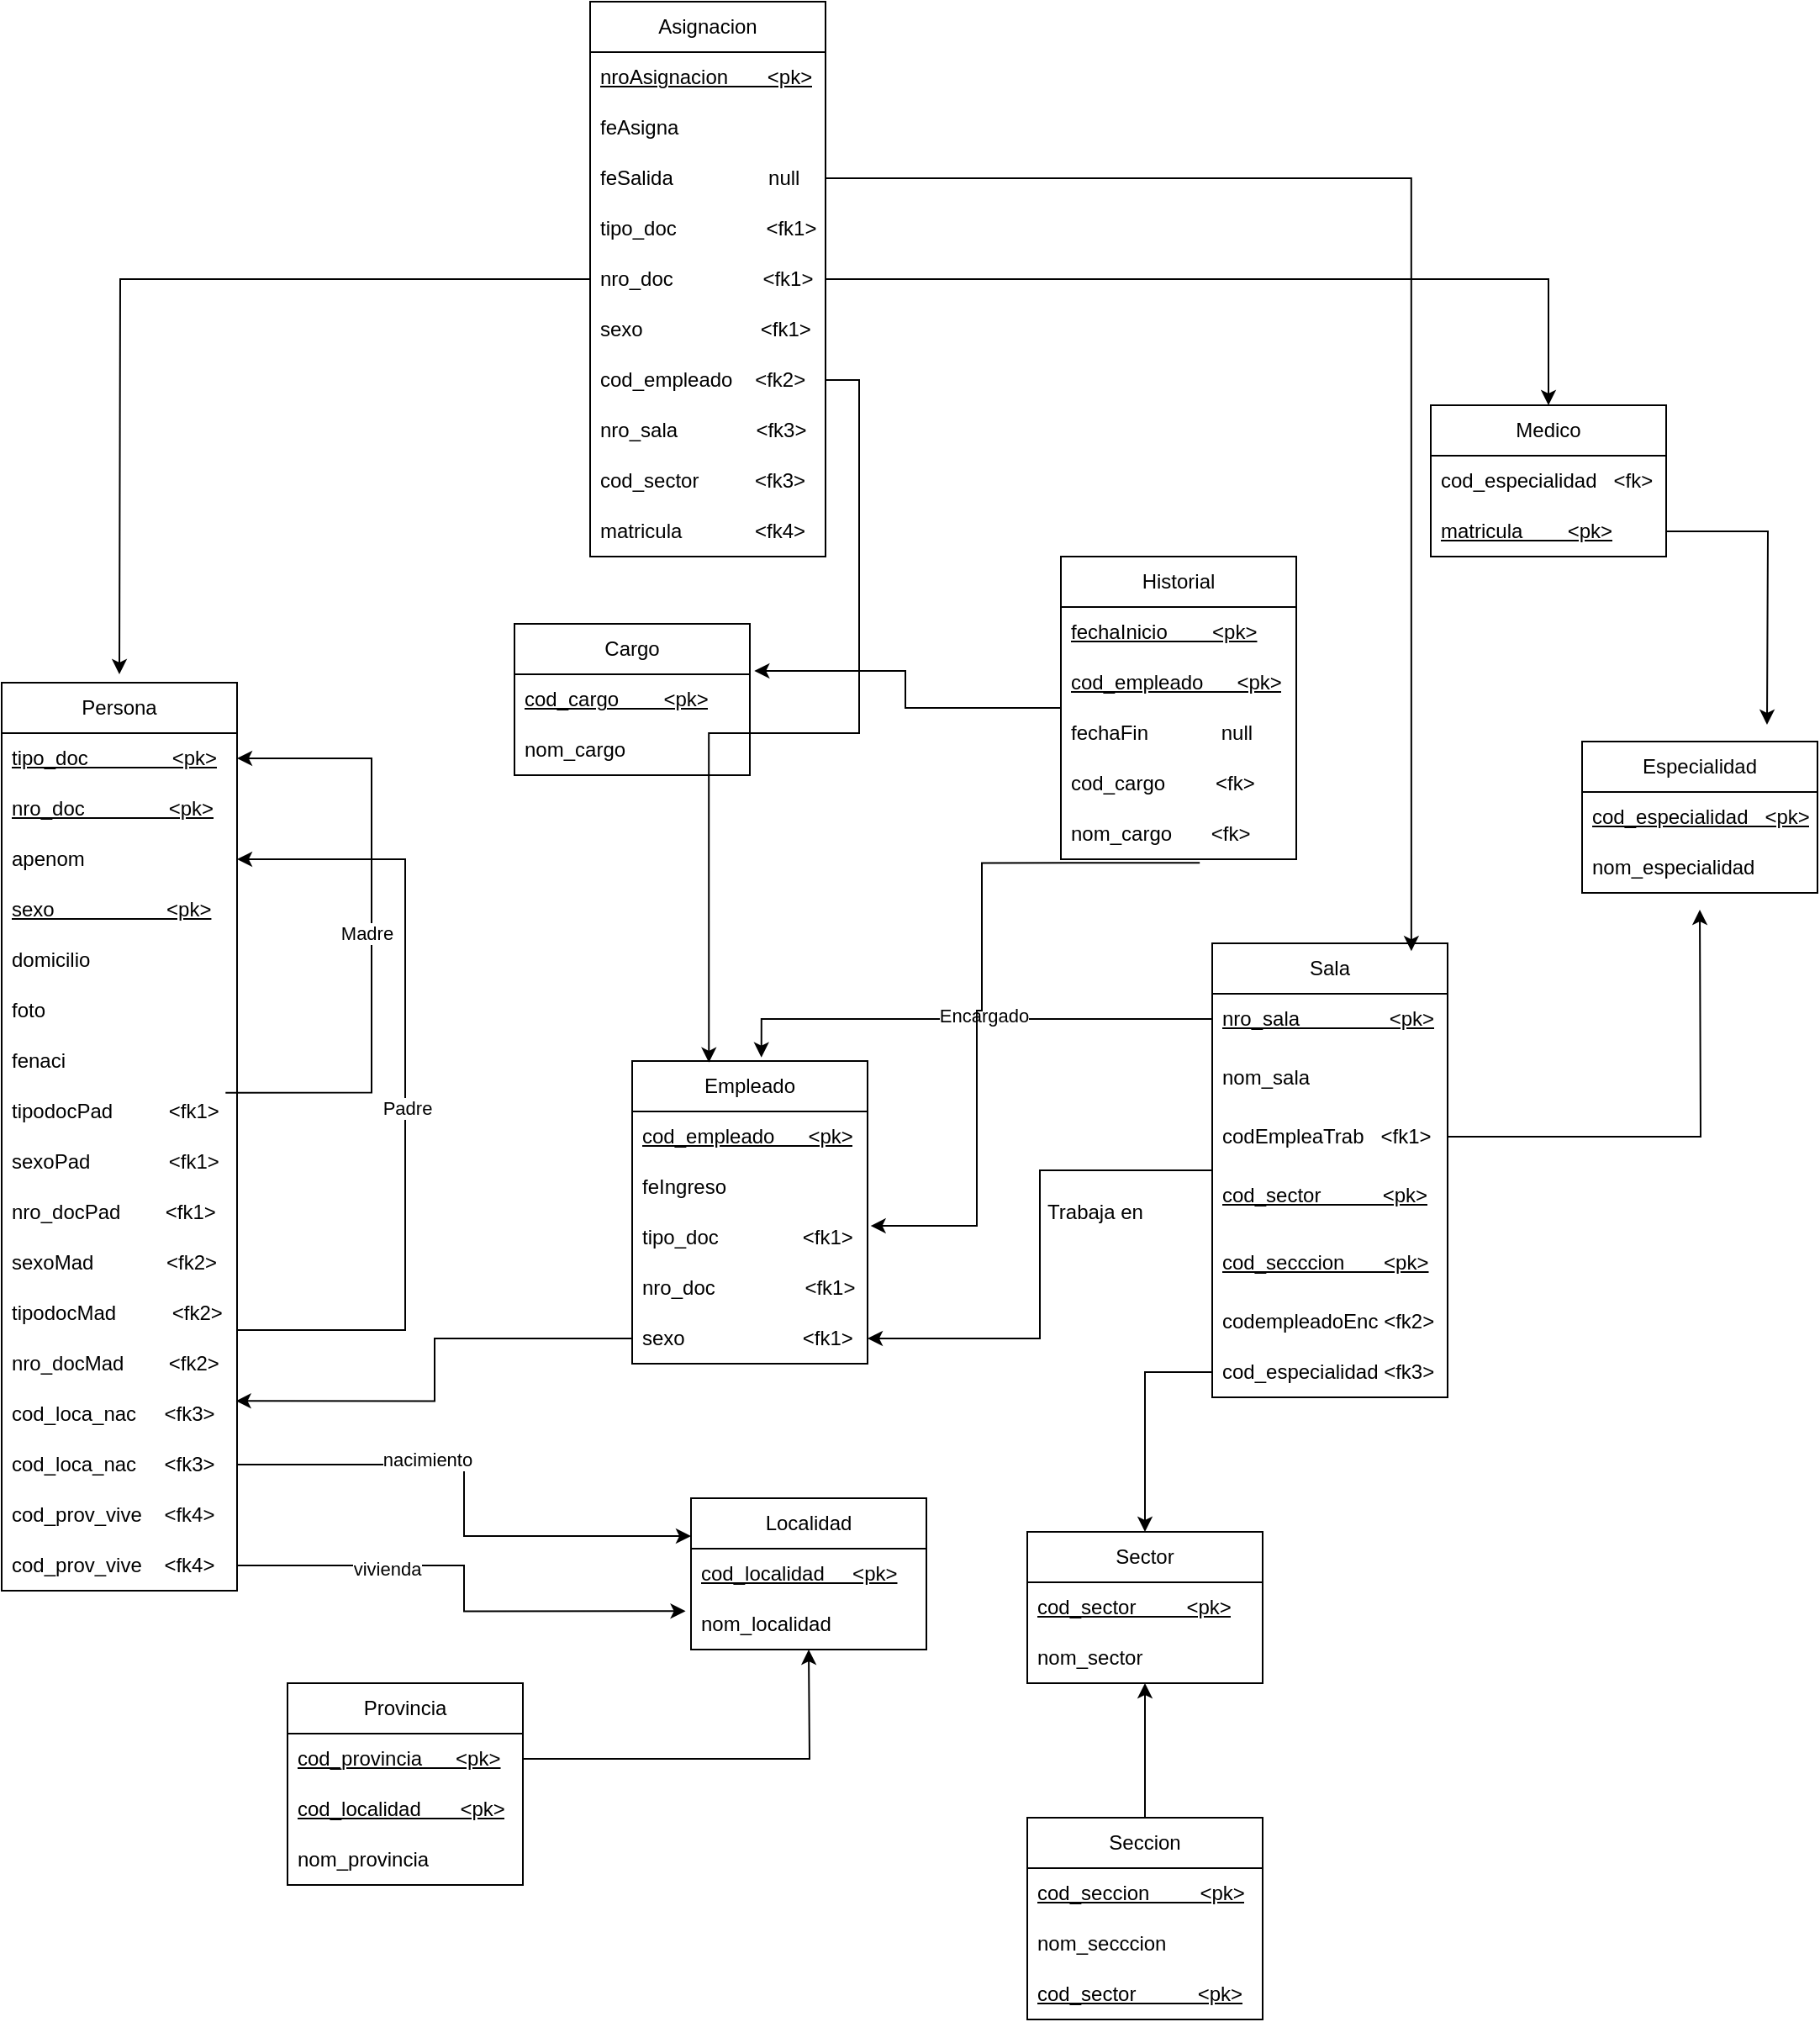 <mxfile version="24.7.10">
  <diagram name="Page-1" id="NeXzABgdzLWMcUxf6TJ4">
    <mxGraphModel dx="3715" dy="5220" grid="1" gridSize="10" guides="1" tooltips="1" connect="1" arrows="1" fold="1" page="1" pageScale="1" pageWidth="850" pageHeight="1100" math="0" shadow="0">
      <root>
        <mxCell id="0" />
        <mxCell id="1" parent="0" />
        <mxCell id="iPiUJ7y-ZK_TmdtgWhww-2" value="Persona" style="swimlane;fontStyle=0;childLayout=stackLayout;horizontal=1;startSize=30;horizontalStack=0;resizeParent=1;resizeParentMax=0;resizeLast=0;collapsible=1;marginBottom=0;whiteSpace=wrap;html=1;" vertex="1" parent="1">
          <mxGeometry x="50" y="85" width="140" height="540" as="geometry" />
        </mxCell>
        <mxCell id="iPiUJ7y-ZK_TmdtgWhww-3" value="&lt;u&gt;tipo_doc&amp;nbsp;&amp;nbsp;&amp;nbsp;&amp;nbsp;&amp;nbsp;&amp;nbsp; &amp;nbsp; &amp;nbsp; &amp;nbsp; &amp;nbsp; &amp;lt;pk&amp;gt;&lt;/u&gt;" style="text;strokeColor=none;fillColor=none;align=left;verticalAlign=middle;spacingLeft=4;spacingRight=4;overflow=hidden;points=[[0,0.5],[1,0.5]];portConstraint=eastwest;rotatable=0;whiteSpace=wrap;html=1;" vertex="1" parent="iPiUJ7y-ZK_TmdtgWhww-2">
          <mxGeometry y="30" width="140" height="30" as="geometry" />
        </mxCell>
        <mxCell id="iPiUJ7y-ZK_TmdtgWhww-4" value="&lt;u&gt;nro_doc&amp;nbsp;&amp;nbsp;&amp;nbsp;&amp;nbsp;&amp;nbsp;&amp;nbsp; &amp;nbsp; &amp;nbsp;&amp;nbsp; &amp;nbsp;&amp;nbsp; &amp;lt;pk&amp;gt;&lt;/u&gt;" style="text;strokeColor=none;fillColor=none;align=left;verticalAlign=middle;spacingLeft=4;spacingRight=4;overflow=hidden;points=[[0,0.5],[1,0.5]];portConstraint=eastwest;rotatable=0;whiteSpace=wrap;html=1;" vertex="1" parent="iPiUJ7y-ZK_TmdtgWhww-2">
          <mxGeometry y="60" width="140" height="30" as="geometry" />
        </mxCell>
        <mxCell id="iPiUJ7y-ZK_TmdtgWhww-11" value="apenom" style="text;strokeColor=none;fillColor=none;align=left;verticalAlign=middle;spacingLeft=4;spacingRight=4;overflow=hidden;points=[[0,0.5],[1,0.5]];portConstraint=eastwest;rotatable=0;whiteSpace=wrap;html=1;" vertex="1" parent="iPiUJ7y-ZK_TmdtgWhww-2">
          <mxGeometry y="90" width="140" height="30" as="geometry" />
        </mxCell>
        <mxCell id="iPiUJ7y-ZK_TmdtgWhww-5" value="&lt;u&gt;sexo&amp;nbsp;&amp;nbsp;&amp;nbsp;&amp;nbsp;&amp;nbsp;&amp;nbsp;&amp;nbsp;&amp;nbsp;&amp;nbsp;&amp;nbsp;&amp;nbsp;&amp;nbsp;&amp;nbsp; &amp;nbsp; &amp;nbsp; &amp;nbsp; &amp;lt;pk&amp;gt;&lt;/u&gt;" style="text;strokeColor=none;fillColor=none;align=left;verticalAlign=middle;spacingLeft=4;spacingRight=4;overflow=hidden;points=[[0,0.5],[1,0.5]];portConstraint=eastwest;rotatable=0;whiteSpace=wrap;html=1;" vertex="1" parent="iPiUJ7y-ZK_TmdtgWhww-2">
          <mxGeometry y="120" width="140" height="30" as="geometry" />
        </mxCell>
        <mxCell id="iPiUJ7y-ZK_TmdtgWhww-23" value="domicilio" style="text;strokeColor=none;fillColor=none;align=left;verticalAlign=middle;spacingLeft=4;spacingRight=4;overflow=hidden;points=[[0,0.5],[1,0.5]];portConstraint=eastwest;rotatable=0;whiteSpace=wrap;html=1;" vertex="1" parent="iPiUJ7y-ZK_TmdtgWhww-2">
          <mxGeometry y="150" width="140" height="30" as="geometry" />
        </mxCell>
        <mxCell id="iPiUJ7y-ZK_TmdtgWhww-25" value="foto" style="text;strokeColor=none;fillColor=none;align=left;verticalAlign=middle;spacingLeft=4;spacingRight=4;overflow=hidden;points=[[0,0.5],[1,0.5]];portConstraint=eastwest;rotatable=0;whiteSpace=wrap;html=1;" vertex="1" parent="iPiUJ7y-ZK_TmdtgWhww-2">
          <mxGeometry y="180" width="140" height="30" as="geometry" />
        </mxCell>
        <mxCell id="iPiUJ7y-ZK_TmdtgWhww-24" value="fenaci" style="text;strokeColor=none;fillColor=none;align=left;verticalAlign=middle;spacingLeft=4;spacingRight=4;overflow=hidden;points=[[0,0.5],[1,0.5]];portConstraint=eastwest;rotatable=0;whiteSpace=wrap;html=1;" vertex="1" parent="iPiUJ7y-ZK_TmdtgWhww-2">
          <mxGeometry y="210" width="140" height="30" as="geometry" />
        </mxCell>
        <mxCell id="iPiUJ7y-ZK_TmdtgWhww-26" value="tipodocPad &amp;nbsp;&amp;nbsp;&amp;nbsp;&amp;nbsp;&amp;nbsp;&amp;nbsp;&amp;nbsp;&amp;nbsp; &amp;lt;fk1&amp;gt;" style="text;strokeColor=none;fillColor=none;align=left;verticalAlign=middle;spacingLeft=4;spacingRight=4;overflow=hidden;points=[[0,0.5],[1,0.5]];portConstraint=eastwest;rotatable=0;whiteSpace=wrap;html=1;" vertex="1" parent="iPiUJ7y-ZK_TmdtgWhww-2">
          <mxGeometry y="240" width="140" height="30" as="geometry" />
        </mxCell>
        <mxCell id="iPiUJ7y-ZK_TmdtgWhww-28" value="sexoPad &amp;nbsp; &amp;nbsp; &amp;nbsp; &amp;nbsp; &amp;nbsp;&amp;nbsp;&amp;nbsp;&amp;nbsp; &amp;lt;fk1&amp;gt;" style="text;strokeColor=none;fillColor=none;align=left;verticalAlign=middle;spacingLeft=4;spacingRight=4;overflow=hidden;points=[[0,0.5],[1,0.5]];portConstraint=eastwest;rotatable=0;whiteSpace=wrap;html=1;" vertex="1" parent="iPiUJ7y-ZK_TmdtgWhww-2">
          <mxGeometry y="270" width="140" height="30" as="geometry" />
        </mxCell>
        <mxCell id="iPiUJ7y-ZK_TmdtgWhww-33" value="nro_docPad&amp;nbsp;&amp;nbsp;&amp;nbsp;&amp;nbsp;&amp;nbsp;&amp;nbsp;&amp;nbsp; &amp;lt;fk1&amp;gt;" style="text;strokeColor=none;fillColor=none;align=left;verticalAlign=middle;spacingLeft=4;spacingRight=4;overflow=hidden;points=[[0,0.5],[1,0.5]];portConstraint=eastwest;rotatable=0;whiteSpace=wrap;html=1;" vertex="1" parent="iPiUJ7y-ZK_TmdtgWhww-2">
          <mxGeometry y="300" width="140" height="30" as="geometry" />
        </mxCell>
        <mxCell id="iPiUJ7y-ZK_TmdtgWhww-32" value="sexoMad&amp;nbsp; &amp;nbsp; &amp;nbsp; &amp;nbsp; &amp;nbsp;&amp;nbsp;&amp;nbsp;&amp;nbsp; &amp;lt;fk2&amp;gt;" style="text;strokeColor=none;fillColor=none;align=left;verticalAlign=middle;spacingLeft=4;spacingRight=4;overflow=hidden;points=[[0,0.5],[1,0.5]];portConstraint=eastwest;rotatable=0;whiteSpace=wrap;html=1;" vertex="1" parent="iPiUJ7y-ZK_TmdtgWhww-2">
          <mxGeometry y="330" width="140" height="30" as="geometry" />
        </mxCell>
        <mxCell id="iPiUJ7y-ZK_TmdtgWhww-38" style="edgeStyle=orthogonalEdgeStyle;rounded=0;orthogonalLoop=1;jettySize=auto;html=1;entryX=1;entryY=0.5;entryDx=0;entryDy=0;exitX=1;exitY=0.5;exitDx=0;exitDy=0;" edge="1" parent="iPiUJ7y-ZK_TmdtgWhww-2" source="iPiUJ7y-ZK_TmdtgWhww-31" target="iPiUJ7y-ZK_TmdtgWhww-11">
          <mxGeometry relative="1" as="geometry">
            <Array as="points">
              <mxPoint x="140" y="385" />
              <mxPoint x="240" y="385" />
              <mxPoint x="240" y="105" />
            </Array>
          </mxGeometry>
        </mxCell>
        <mxCell id="iPiUJ7y-ZK_TmdtgWhww-40" value="Padre" style="edgeLabel;html=1;align=center;verticalAlign=middle;resizable=0;points=[];" vertex="1" connectable="0" parent="iPiUJ7y-ZK_TmdtgWhww-38">
          <mxGeometry x="-0.012" y="-1" relative="1" as="geometry">
            <mxPoint as="offset" />
          </mxGeometry>
        </mxCell>
        <mxCell id="iPiUJ7y-ZK_TmdtgWhww-31" value="tipodocMad &amp;nbsp;&amp;nbsp;&amp;nbsp;&amp;nbsp;&amp;nbsp;&amp;nbsp;&amp;nbsp;&amp;nbsp; &amp;lt;fk2&amp;gt;" style="text;strokeColor=none;fillColor=none;align=left;verticalAlign=middle;spacingLeft=4;spacingRight=4;overflow=hidden;points=[[0,0.5],[1,0.5]];portConstraint=eastwest;rotatable=0;whiteSpace=wrap;html=1;" vertex="1" parent="iPiUJ7y-ZK_TmdtgWhww-2">
          <mxGeometry y="360" width="140" height="30" as="geometry" />
        </mxCell>
        <mxCell id="iPiUJ7y-ZK_TmdtgWhww-27" value="nro_docMad &amp;nbsp;&amp;nbsp;&amp;nbsp;&amp;nbsp;&amp;nbsp;&amp;nbsp; &amp;lt;fk2&amp;gt;" style="text;strokeColor=none;fillColor=none;align=left;verticalAlign=middle;spacingLeft=4;spacingRight=4;overflow=hidden;points=[[0,0.5],[1,0.5]];portConstraint=eastwest;rotatable=0;whiteSpace=wrap;html=1;" vertex="1" parent="iPiUJ7y-ZK_TmdtgWhww-2">
          <mxGeometry y="390" width="140" height="30" as="geometry" />
        </mxCell>
        <mxCell id="iPiUJ7y-ZK_TmdtgWhww-39" style="edgeStyle=orthogonalEdgeStyle;rounded=0;orthogonalLoop=1;jettySize=auto;html=1;entryX=1;entryY=0.5;entryDx=0;entryDy=0;exitX=0.951;exitY=1.128;exitDx=0;exitDy=0;exitPerimeter=0;" edge="1" parent="iPiUJ7y-ZK_TmdtgWhww-2" source="iPiUJ7y-ZK_TmdtgWhww-24" target="iPiUJ7y-ZK_TmdtgWhww-3">
          <mxGeometry relative="1" as="geometry">
            <mxPoint x="150" y="385" as="sourcePoint" />
            <mxPoint x="150" y="115" as="targetPoint" />
            <Array as="points">
              <mxPoint x="220" y="244" />
              <mxPoint x="220" y="45" />
            </Array>
          </mxGeometry>
        </mxCell>
        <mxCell id="iPiUJ7y-ZK_TmdtgWhww-41" value="Madre" style="edgeLabel;html=1;align=center;verticalAlign=middle;resizable=0;points=[];" vertex="1" connectable="0" parent="iPiUJ7y-ZK_TmdtgWhww-39">
          <mxGeometry x="-0.005" y="3" relative="1" as="geometry">
            <mxPoint as="offset" />
          </mxGeometry>
        </mxCell>
        <mxCell id="iPiUJ7y-ZK_TmdtgWhww-48" value="cod_loca_nac&amp;nbsp;&amp;nbsp;&amp;nbsp;&amp;nbsp; &amp;lt;fk3&amp;gt;" style="text;strokeColor=none;fillColor=none;align=left;verticalAlign=middle;spacingLeft=4;spacingRight=4;overflow=hidden;points=[[0,0.5],[1,0.5]];portConstraint=eastwest;rotatable=0;whiteSpace=wrap;html=1;" vertex="1" parent="iPiUJ7y-ZK_TmdtgWhww-2">
          <mxGeometry y="420" width="140" height="30" as="geometry" />
        </mxCell>
        <mxCell id="iPiUJ7y-ZK_TmdtgWhww-49" value="cod_loca_nac&amp;nbsp;&amp;nbsp;&amp;nbsp;&amp;nbsp; &amp;lt;fk3&amp;gt;" style="text;strokeColor=none;fillColor=none;align=left;verticalAlign=middle;spacingLeft=4;spacingRight=4;overflow=hidden;points=[[0,0.5],[1,0.5]];portConstraint=eastwest;rotatable=0;whiteSpace=wrap;html=1;" vertex="1" parent="iPiUJ7y-ZK_TmdtgWhww-2">
          <mxGeometry y="450" width="140" height="30" as="geometry" />
        </mxCell>
        <mxCell id="iPiUJ7y-ZK_TmdtgWhww-50" value="cod_prov_vive &amp;nbsp;&amp;nbsp; &amp;lt;fk4&amp;gt;" style="text;strokeColor=none;fillColor=none;align=left;verticalAlign=middle;spacingLeft=4;spacingRight=4;overflow=hidden;points=[[0,0.5],[1,0.5]];portConstraint=eastwest;rotatable=0;whiteSpace=wrap;html=1;" vertex="1" parent="iPiUJ7y-ZK_TmdtgWhww-2">
          <mxGeometry y="480" width="140" height="30" as="geometry" />
        </mxCell>
        <mxCell id="iPiUJ7y-ZK_TmdtgWhww-45" value="cod_prov_vive &amp;nbsp;&amp;nbsp; &amp;lt;fk4&amp;gt;" style="text;strokeColor=none;fillColor=none;align=left;verticalAlign=middle;spacingLeft=4;spacingRight=4;overflow=hidden;points=[[0,0.5],[1,0.5]];portConstraint=eastwest;rotatable=0;whiteSpace=wrap;html=1;" vertex="1" parent="iPiUJ7y-ZK_TmdtgWhww-2">
          <mxGeometry y="510" width="140" height="30" as="geometry" />
        </mxCell>
        <mxCell id="iPiUJ7y-ZK_TmdtgWhww-6" value="&lt;div&gt;Cargo&lt;/div&gt;" style="swimlane;fontStyle=0;childLayout=stackLayout;horizontal=1;startSize=30;horizontalStack=0;resizeParent=1;resizeParentMax=0;resizeLast=0;collapsible=1;marginBottom=0;whiteSpace=wrap;html=1;" vertex="1" parent="1">
          <mxGeometry x="355" y="50" width="140" height="90" as="geometry" />
        </mxCell>
        <mxCell id="iPiUJ7y-ZK_TmdtgWhww-7" value="&lt;u&gt;cod_cargo&amp;nbsp;&amp;nbsp;&amp;nbsp;&amp;nbsp;&amp;nbsp;&amp;nbsp;&amp;nbsp; &amp;lt;pk&amp;gt;&lt;/u&gt;" style="text;strokeColor=none;fillColor=none;align=left;verticalAlign=middle;spacingLeft=4;spacingRight=4;overflow=hidden;points=[[0,0.5],[1,0.5]];portConstraint=eastwest;rotatable=0;whiteSpace=wrap;html=1;" vertex="1" parent="iPiUJ7y-ZK_TmdtgWhww-6">
          <mxGeometry y="30" width="140" height="30" as="geometry" />
        </mxCell>
        <mxCell id="iPiUJ7y-ZK_TmdtgWhww-8" value="&lt;div&gt;nom_cargo&lt;/div&gt;" style="text;strokeColor=none;fillColor=none;align=left;verticalAlign=middle;spacingLeft=4;spacingRight=4;overflow=hidden;points=[[0,0.5],[1,0.5]];portConstraint=eastwest;rotatable=0;whiteSpace=wrap;html=1;" vertex="1" parent="iPiUJ7y-ZK_TmdtgWhww-6">
          <mxGeometry y="60" width="140" height="30" as="geometry" />
        </mxCell>
        <mxCell id="iPiUJ7y-ZK_TmdtgWhww-10" value="Provincia" style="swimlane;fontStyle=0;childLayout=stackLayout;horizontal=1;startSize=30;horizontalStack=0;resizeParent=1;resizeParentMax=0;resizeLast=0;collapsible=1;marginBottom=0;whiteSpace=wrap;html=1;" vertex="1" parent="1">
          <mxGeometry x="220" y="680" width="140" height="120" as="geometry" />
        </mxCell>
        <mxCell id="iPiUJ7y-ZK_TmdtgWhww-42" style="edgeStyle=orthogonalEdgeStyle;rounded=0;orthogonalLoop=1;jettySize=auto;html=1;" edge="1" parent="iPiUJ7y-ZK_TmdtgWhww-10" source="iPiUJ7y-ZK_TmdtgWhww-12">
          <mxGeometry relative="1" as="geometry">
            <mxPoint x="310" y="-20" as="targetPoint" />
          </mxGeometry>
        </mxCell>
        <mxCell id="iPiUJ7y-ZK_TmdtgWhww-12" value="&lt;u&gt;cod_provincia&amp;nbsp;&amp;nbsp;&amp;nbsp;&amp;nbsp;&amp;nbsp; &amp;lt;pk&amp;gt;&lt;/u&gt;" style="text;strokeColor=none;fillColor=none;align=left;verticalAlign=middle;spacingLeft=4;spacingRight=4;overflow=hidden;points=[[0,0.5],[1,0.5]];portConstraint=eastwest;rotatable=0;whiteSpace=wrap;html=1;" vertex="1" parent="iPiUJ7y-ZK_TmdtgWhww-10">
          <mxGeometry y="30" width="140" height="30" as="geometry" />
        </mxCell>
        <mxCell id="iPiUJ7y-ZK_TmdtgWhww-13" value="&lt;u&gt;cod_localidad&amp;nbsp;&amp;nbsp;&amp;nbsp;&amp;nbsp;&amp;nbsp;&amp;nbsp; &amp;lt;pk&amp;gt;&lt;/u&gt;" style="text;strokeColor=none;fillColor=none;align=left;verticalAlign=middle;spacingLeft=4;spacingRight=4;overflow=hidden;points=[[0,0.5],[1,0.5]];portConstraint=eastwest;rotatable=0;whiteSpace=wrap;html=1;" vertex="1" parent="iPiUJ7y-ZK_TmdtgWhww-10">
          <mxGeometry y="60" width="140" height="30" as="geometry" />
        </mxCell>
        <mxCell id="iPiUJ7y-ZK_TmdtgWhww-44" value="nom_provincia" style="text;strokeColor=none;fillColor=none;align=left;verticalAlign=middle;spacingLeft=4;spacingRight=4;overflow=hidden;points=[[0,0.5],[1,0.5]];portConstraint=eastwest;rotatable=0;whiteSpace=wrap;html=1;" vertex="1" parent="iPiUJ7y-ZK_TmdtgWhww-10">
          <mxGeometry y="90" width="140" height="30" as="geometry" />
        </mxCell>
        <mxCell id="iPiUJ7y-ZK_TmdtgWhww-14" value="&lt;div&gt;Localidad&lt;/div&gt;" style="swimlane;fontStyle=0;childLayout=stackLayout;horizontal=1;startSize=30;horizontalStack=0;resizeParent=1;resizeParentMax=0;resizeLast=0;collapsible=1;marginBottom=0;whiteSpace=wrap;html=1;" vertex="1" parent="1">
          <mxGeometry x="460" y="570" width="140" height="90" as="geometry" />
        </mxCell>
        <mxCell id="iPiUJ7y-ZK_TmdtgWhww-15" value="&lt;u&gt;cod_localidad&amp;nbsp;&amp;nbsp;&amp;nbsp;&amp;nbsp; &amp;lt;pk&amp;gt;&lt;/u&gt;" style="text;strokeColor=none;fillColor=none;align=left;verticalAlign=middle;spacingLeft=4;spacingRight=4;overflow=hidden;points=[[0,0.5],[1,0.5]];portConstraint=eastwest;rotatable=0;whiteSpace=wrap;html=1;" vertex="1" parent="iPiUJ7y-ZK_TmdtgWhww-14">
          <mxGeometry y="30" width="140" height="30" as="geometry" />
        </mxCell>
        <mxCell id="iPiUJ7y-ZK_TmdtgWhww-16" value="nom_localidad" style="text;strokeColor=none;fillColor=none;align=left;verticalAlign=middle;spacingLeft=4;spacingRight=4;overflow=hidden;points=[[0,0.5],[1,0.5]];portConstraint=eastwest;rotatable=0;whiteSpace=wrap;html=1;" vertex="1" parent="iPiUJ7y-ZK_TmdtgWhww-14">
          <mxGeometry y="60" width="140" height="30" as="geometry" />
        </mxCell>
        <mxCell id="iPiUJ7y-ZK_TmdtgWhww-70" style="edgeStyle=orthogonalEdgeStyle;rounded=0;orthogonalLoop=1;jettySize=auto;html=1;entryX=1;entryY=0.5;entryDx=0;entryDy=0;" edge="1" parent="1" source="iPiUJ7y-ZK_TmdtgWhww-18" target="iPiUJ7y-ZK_TmdtgWhww-56">
          <mxGeometry relative="1" as="geometry">
            <mxPoint x="610" y="505" as="targetPoint" />
          </mxGeometry>
        </mxCell>
        <mxCell id="iPiUJ7y-ZK_TmdtgWhww-18" value="Sala" style="swimlane;fontStyle=0;childLayout=stackLayout;horizontal=1;startSize=30;horizontalStack=0;resizeParent=1;resizeParentMax=0;resizeLast=0;collapsible=1;marginBottom=0;whiteSpace=wrap;html=1;" vertex="1" parent="1">
          <mxGeometry x="770" y="240" width="140" height="270" as="geometry" />
        </mxCell>
        <mxCell id="iPiUJ7y-ZK_TmdtgWhww-19" value="&lt;u&gt;nro_sala&amp;nbsp;&amp;nbsp;&amp;nbsp;&amp;nbsp;&amp;nbsp;&amp;nbsp;&amp;nbsp;&amp;nbsp;&amp;nbsp;&amp;nbsp;&amp;nbsp;&amp;nbsp;&amp;nbsp;&amp;nbsp;&amp;nbsp; &amp;lt;pk&amp;gt;&lt;/u&gt;" style="text;strokeColor=none;fillColor=none;align=left;verticalAlign=middle;spacingLeft=4;spacingRight=4;overflow=hidden;points=[[0,0.5],[1,0.5]];portConstraint=eastwest;rotatable=0;whiteSpace=wrap;html=1;" vertex="1" parent="iPiUJ7y-ZK_TmdtgWhww-18">
          <mxGeometry y="30" width="140" height="30" as="geometry" />
        </mxCell>
        <mxCell id="iPiUJ7y-ZK_TmdtgWhww-73" value="nom_sala" style="text;strokeColor=none;fillColor=none;align=left;verticalAlign=middle;spacingLeft=4;spacingRight=4;overflow=hidden;points=[[0,0.5],[1,0.5]];portConstraint=eastwest;rotatable=0;whiteSpace=wrap;html=1;" vertex="1" parent="iPiUJ7y-ZK_TmdtgWhww-18">
          <mxGeometry y="60" width="140" height="40" as="geometry" />
        </mxCell>
        <mxCell id="iPiUJ7y-ZK_TmdtgWhww-117" style="edgeStyle=orthogonalEdgeStyle;rounded=0;orthogonalLoop=1;jettySize=auto;html=1;" edge="1" parent="iPiUJ7y-ZK_TmdtgWhww-18" source="iPiUJ7y-ZK_TmdtgWhww-20">
          <mxGeometry relative="1" as="geometry">
            <mxPoint x="290" y="-20" as="targetPoint" />
          </mxGeometry>
        </mxCell>
        <mxCell id="iPiUJ7y-ZK_TmdtgWhww-20" value="codEmpleaTrab &amp;nbsp; &amp;lt;fk1&amp;gt;" style="text;strokeColor=none;fillColor=none;align=left;verticalAlign=middle;spacingLeft=4;spacingRight=4;overflow=hidden;points=[[0,0.5],[1,0.5]];portConstraint=eastwest;rotatable=0;whiteSpace=wrap;html=1;" vertex="1" parent="iPiUJ7y-ZK_TmdtgWhww-18">
          <mxGeometry y="100" width="140" height="30" as="geometry" />
        </mxCell>
        <mxCell id="iPiUJ7y-ZK_TmdtgWhww-82" value="&lt;u&gt;cod_sector&amp;nbsp;&amp;nbsp;&amp;nbsp;&amp;nbsp;&amp;nbsp;&amp;nbsp;&amp;nbsp;&amp;nbsp; &amp;nbsp; &amp;lt;pk&amp;gt;&lt;/u&gt;" style="text;strokeColor=none;fillColor=none;align=left;verticalAlign=middle;spacingLeft=4;spacingRight=4;overflow=hidden;points=[[0,0.5],[1,0.5]];portConstraint=eastwest;rotatable=0;whiteSpace=wrap;html=1;" vertex="1" parent="iPiUJ7y-ZK_TmdtgWhww-18">
          <mxGeometry y="130" width="140" height="40" as="geometry" />
        </mxCell>
        <mxCell id="iPiUJ7y-ZK_TmdtgWhww-83" value="&lt;u&gt;cod_secccion &amp;nbsp;&amp;nbsp;&amp;nbsp;&amp;nbsp;&amp;nbsp; &amp;lt;pk&amp;gt;&lt;/u&gt;" style="text;strokeColor=none;fillColor=none;align=left;verticalAlign=middle;spacingLeft=4;spacingRight=4;overflow=hidden;points=[[0,0.5],[1,0.5]];portConstraint=eastwest;rotatable=0;whiteSpace=wrap;html=1;" vertex="1" parent="iPiUJ7y-ZK_TmdtgWhww-18">
          <mxGeometry y="170" width="140" height="40" as="geometry" />
        </mxCell>
        <mxCell id="iPiUJ7y-ZK_TmdtgWhww-118" value="codempleadoEnc &amp;lt;fk2&amp;gt;" style="text;strokeColor=none;fillColor=none;align=left;verticalAlign=middle;spacingLeft=4;spacingRight=4;overflow=hidden;points=[[0,0.5],[1,0.5]];portConstraint=eastwest;rotatable=0;whiteSpace=wrap;html=1;" vertex="1" parent="iPiUJ7y-ZK_TmdtgWhww-18">
          <mxGeometry y="210" width="140" height="30" as="geometry" />
        </mxCell>
        <mxCell id="iPiUJ7y-ZK_TmdtgWhww-72" value="cod_especialidad &amp;lt;fk3&amp;gt;" style="text;strokeColor=none;fillColor=none;align=left;verticalAlign=middle;spacingLeft=4;spacingRight=4;overflow=hidden;points=[[0,0.5],[1,0.5]];portConstraint=eastwest;rotatable=0;whiteSpace=wrap;html=1;" vertex="1" parent="iPiUJ7y-ZK_TmdtgWhww-18">
          <mxGeometry y="240" width="140" height="30" as="geometry" />
        </mxCell>
        <mxCell id="iPiUJ7y-ZK_TmdtgWhww-35" value="Empleado" style="swimlane;fontStyle=0;childLayout=stackLayout;horizontal=1;startSize=30;horizontalStack=0;resizeParent=1;resizeParentMax=0;resizeLast=0;collapsible=1;marginBottom=0;whiteSpace=wrap;html=1;" vertex="1" parent="1">
          <mxGeometry x="425" y="310" width="140" height="180" as="geometry" />
        </mxCell>
        <mxCell id="iPiUJ7y-ZK_TmdtgWhww-36" value="&lt;u&gt;cod_empleado &amp;nbsp;&amp;nbsp;&amp;nbsp;&amp;nbsp; &amp;lt;pk&amp;gt;&lt;/u&gt;" style="text;strokeColor=none;fillColor=none;align=left;verticalAlign=middle;spacingLeft=4;spacingRight=4;overflow=hidden;points=[[0,0.5],[1,0.5]];portConstraint=eastwest;rotatable=0;whiteSpace=wrap;html=1;" vertex="1" parent="iPiUJ7y-ZK_TmdtgWhww-35">
          <mxGeometry y="30" width="140" height="30" as="geometry" />
        </mxCell>
        <mxCell id="iPiUJ7y-ZK_TmdtgWhww-57" value="feIngreso" style="text;strokeColor=none;fillColor=none;align=left;verticalAlign=middle;spacingLeft=4;spacingRight=4;overflow=hidden;points=[[0,0.5],[1,0.5]];portConstraint=eastwest;rotatable=0;whiteSpace=wrap;html=1;" vertex="1" parent="iPiUJ7y-ZK_TmdtgWhww-35">
          <mxGeometry y="60" width="140" height="30" as="geometry" />
        </mxCell>
        <mxCell id="iPiUJ7y-ZK_TmdtgWhww-55" value="tipo_doc&amp;nbsp;&amp;nbsp;&amp;nbsp;&amp;nbsp;&amp;nbsp;&amp;nbsp;&amp;nbsp;&amp;nbsp;&amp;nbsp;&amp;nbsp;&amp;nbsp;&amp;nbsp;&amp;nbsp;&amp;nbsp; &amp;lt;fk1&amp;gt;" style="text;strokeColor=none;fillColor=none;align=left;verticalAlign=middle;spacingLeft=4;spacingRight=4;overflow=hidden;points=[[0,0.5],[1,0.5]];portConstraint=eastwest;rotatable=0;whiteSpace=wrap;html=1;" vertex="1" parent="iPiUJ7y-ZK_TmdtgWhww-35">
          <mxGeometry y="90" width="140" height="30" as="geometry" />
        </mxCell>
        <mxCell id="iPiUJ7y-ZK_TmdtgWhww-37" value="nro_doc&amp;nbsp; &amp;nbsp;&amp;nbsp;&amp;nbsp;&amp;nbsp;&amp;nbsp;&amp;nbsp;&amp;nbsp;&amp;nbsp;&amp;nbsp;&amp;nbsp;&amp;nbsp;&amp;nbsp;&amp;nbsp; &amp;lt;fk1&amp;gt;" style="text;strokeColor=none;fillColor=none;align=left;verticalAlign=middle;spacingLeft=4;spacingRight=4;overflow=hidden;points=[[0,0.5],[1,0.5]];portConstraint=eastwest;rotatable=0;whiteSpace=wrap;html=1;" vertex="1" parent="iPiUJ7y-ZK_TmdtgWhww-35">
          <mxGeometry y="120" width="140" height="30" as="geometry" />
        </mxCell>
        <mxCell id="iPiUJ7y-ZK_TmdtgWhww-56" value="sexo&amp;nbsp;&amp;nbsp;&amp;nbsp;&amp;nbsp;&amp;nbsp;&amp;nbsp;&amp;nbsp;&amp;nbsp;&amp;nbsp;&amp;nbsp;&amp;nbsp;&amp;nbsp;&amp;nbsp;&amp;nbsp;&amp;nbsp;&amp;nbsp;&amp;nbsp;&amp;nbsp;&amp;nbsp;&amp;nbsp; &amp;lt;fk1&amp;gt;" style="text;strokeColor=none;fillColor=none;align=left;verticalAlign=middle;spacingLeft=4;spacingRight=4;overflow=hidden;points=[[0,0.5],[1,0.5]];portConstraint=eastwest;rotatable=0;whiteSpace=wrap;html=1;" vertex="1" parent="iPiUJ7y-ZK_TmdtgWhww-35">
          <mxGeometry y="150" width="140" height="30" as="geometry" />
        </mxCell>
        <mxCell id="iPiUJ7y-ZK_TmdtgWhww-51" style="edgeStyle=orthogonalEdgeStyle;rounded=0;orthogonalLoop=1;jettySize=auto;html=1;entryX=0;entryY=0.25;entryDx=0;entryDy=0;" edge="1" parent="1" source="iPiUJ7y-ZK_TmdtgWhww-49" target="iPiUJ7y-ZK_TmdtgWhww-14">
          <mxGeometry relative="1" as="geometry" />
        </mxCell>
        <mxCell id="iPiUJ7y-ZK_TmdtgWhww-53" value="nacimiento" style="edgeLabel;html=1;align=center;verticalAlign=middle;resizable=0;points=[];" vertex="1" connectable="0" parent="iPiUJ7y-ZK_TmdtgWhww-51">
          <mxGeometry x="-0.279" y="3" relative="1" as="geometry">
            <mxPoint as="offset" />
          </mxGeometry>
        </mxCell>
        <mxCell id="iPiUJ7y-ZK_TmdtgWhww-52" style="edgeStyle=orthogonalEdgeStyle;rounded=0;orthogonalLoop=1;jettySize=auto;html=1;entryX=-0.023;entryY=0.239;entryDx=0;entryDy=0;entryPerimeter=0;" edge="1" parent="1" source="iPiUJ7y-ZK_TmdtgWhww-45" target="iPiUJ7y-ZK_TmdtgWhww-16">
          <mxGeometry relative="1" as="geometry" />
        </mxCell>
        <mxCell id="iPiUJ7y-ZK_TmdtgWhww-54" value="vivienda" style="edgeLabel;html=1;align=center;verticalAlign=middle;resizable=0;points=[];" vertex="1" connectable="0" parent="iPiUJ7y-ZK_TmdtgWhww-52">
          <mxGeometry x="-0.398" y="-2" relative="1" as="geometry">
            <mxPoint as="offset" />
          </mxGeometry>
        </mxCell>
        <mxCell id="iPiUJ7y-ZK_TmdtgWhww-58" style="edgeStyle=orthogonalEdgeStyle;rounded=0;orthogonalLoop=1;jettySize=auto;html=1;entryX=0.995;entryY=0.239;entryDx=0;entryDy=0;entryPerimeter=0;" edge="1" parent="1" source="iPiUJ7y-ZK_TmdtgWhww-56" target="iPiUJ7y-ZK_TmdtgWhww-48">
          <mxGeometry relative="1" as="geometry" />
        </mxCell>
        <mxCell id="iPiUJ7y-ZK_TmdtgWhww-59" value="Historial" style="swimlane;fontStyle=0;childLayout=stackLayout;horizontal=1;startSize=30;horizontalStack=0;resizeParent=1;resizeParentMax=0;resizeLast=0;collapsible=1;marginBottom=0;whiteSpace=wrap;html=1;" vertex="1" parent="1">
          <mxGeometry x="680" y="10" width="140" height="180" as="geometry" />
        </mxCell>
        <mxCell id="iPiUJ7y-ZK_TmdtgWhww-60" value="&lt;u&gt;fechaInicio &amp;nbsp;&amp;nbsp;&amp;nbsp;&amp;nbsp;&amp;nbsp;&amp;nbsp; &amp;lt;pk&amp;gt;&lt;/u&gt;" style="text;strokeColor=none;fillColor=none;align=left;verticalAlign=middle;spacingLeft=4;spacingRight=4;overflow=hidden;points=[[0,0.5],[1,0.5]];portConstraint=eastwest;rotatable=0;whiteSpace=wrap;html=1;" vertex="1" parent="iPiUJ7y-ZK_TmdtgWhww-59">
          <mxGeometry y="30" width="140" height="30" as="geometry" />
        </mxCell>
        <mxCell id="iPiUJ7y-ZK_TmdtgWhww-85" value="&lt;u&gt;cod_empleado &amp;nbsp;&amp;nbsp;&amp;nbsp;&amp;nbsp; &amp;lt;pk&amp;gt;&lt;/u&gt;" style="text;strokeColor=none;fillColor=none;align=left;verticalAlign=middle;spacingLeft=4;spacingRight=4;overflow=hidden;points=[[0,0.5],[1,0.5]];portConstraint=eastwest;rotatable=0;whiteSpace=wrap;html=1;" vertex="1" parent="iPiUJ7y-ZK_TmdtgWhww-59">
          <mxGeometry y="60" width="140" height="30" as="geometry" />
        </mxCell>
        <mxCell id="iPiUJ7y-ZK_TmdtgWhww-66" value="fechaFin&amp;nbsp;&amp;nbsp;&amp;nbsp;&amp;nbsp;&amp;nbsp;&amp;nbsp;&amp;nbsp;&amp;nbsp;&amp;nbsp;&amp;nbsp;&amp;nbsp;&amp;nbsp; null" style="text;strokeColor=none;fillColor=none;align=left;verticalAlign=middle;spacingLeft=4;spacingRight=4;overflow=hidden;points=[[0,0.5],[1,0.5]];portConstraint=eastwest;rotatable=0;whiteSpace=wrap;html=1;" vertex="1" parent="iPiUJ7y-ZK_TmdtgWhww-59">
          <mxGeometry y="90" width="140" height="30" as="geometry" />
        </mxCell>
        <mxCell id="iPiUJ7y-ZK_TmdtgWhww-61" value="cod_cargo&amp;nbsp;&amp;nbsp;&amp;nbsp;&amp;nbsp;&amp;nbsp;&amp;nbsp;&amp;nbsp;&amp;nbsp; &amp;lt;fk&amp;gt;" style="text;strokeColor=none;fillColor=none;align=left;verticalAlign=middle;spacingLeft=4;spacingRight=4;overflow=hidden;points=[[0,0.5],[1,0.5]];portConstraint=eastwest;rotatable=0;whiteSpace=wrap;html=1;" vertex="1" parent="iPiUJ7y-ZK_TmdtgWhww-59">
          <mxGeometry y="120" width="140" height="30" as="geometry" />
        </mxCell>
        <mxCell id="iPiUJ7y-ZK_TmdtgWhww-67" value="nom_cargo&amp;nbsp;&amp;nbsp;&amp;nbsp;&amp;nbsp;&amp;nbsp;&amp;nbsp; &amp;lt;fk&amp;gt;" style="text;strokeColor=none;fillColor=none;align=left;verticalAlign=middle;spacingLeft=4;spacingRight=4;overflow=hidden;points=[[0,0.5],[1,0.5]];portConstraint=eastwest;rotatable=0;whiteSpace=wrap;html=1;" vertex="1" parent="iPiUJ7y-ZK_TmdtgWhww-59">
          <mxGeometry y="150" width="140" height="30" as="geometry" />
        </mxCell>
        <mxCell id="iPiUJ7y-ZK_TmdtgWhww-65" style="edgeStyle=orthogonalEdgeStyle;rounded=0;orthogonalLoop=1;jettySize=auto;html=1;entryX=1.019;entryY=-0.067;entryDx=0;entryDy=0;entryPerimeter=0;" edge="1" parent="1" source="iPiUJ7y-ZK_TmdtgWhww-59" target="iPiUJ7y-ZK_TmdtgWhww-7">
          <mxGeometry relative="1" as="geometry" />
        </mxCell>
        <mxCell id="iPiUJ7y-ZK_TmdtgWhww-68" style="edgeStyle=orthogonalEdgeStyle;rounded=0;orthogonalLoop=1;jettySize=auto;html=1;entryX=0.549;entryY=-0.012;entryDx=0;entryDy=0;entryPerimeter=0;" edge="1" parent="1" source="iPiUJ7y-ZK_TmdtgWhww-19" target="iPiUJ7y-ZK_TmdtgWhww-35">
          <mxGeometry relative="1" as="geometry" />
        </mxCell>
        <mxCell id="iPiUJ7y-ZK_TmdtgWhww-69" value="Encargado" style="edgeLabel;html=1;align=center;verticalAlign=middle;resizable=0;points=[];" vertex="1" connectable="0" parent="iPiUJ7y-ZK_TmdtgWhww-68">
          <mxGeometry x="-0.063" y="-2" relative="1" as="geometry">
            <mxPoint as="offset" />
          </mxGeometry>
        </mxCell>
        <mxCell id="iPiUJ7y-ZK_TmdtgWhww-71" value="Trabaja en" style="text;html=1;align=center;verticalAlign=middle;resizable=0;points=[];autosize=1;strokeColor=none;fillColor=none;" vertex="1" parent="1">
          <mxGeometry x="660" y="385" width="80" height="30" as="geometry" />
        </mxCell>
        <mxCell id="iPiUJ7y-ZK_TmdtgWhww-74" value="Sector" style="swimlane;fontStyle=0;childLayout=stackLayout;horizontal=1;startSize=30;horizontalStack=0;resizeParent=1;resizeParentMax=0;resizeLast=0;collapsible=1;marginBottom=0;whiteSpace=wrap;html=1;" vertex="1" parent="1">
          <mxGeometry x="660" y="590" width="140" height="90" as="geometry" />
        </mxCell>
        <mxCell id="iPiUJ7y-ZK_TmdtgWhww-75" value="&lt;u&gt;cod_sector &amp;nbsp; &amp;nbsp;&amp;nbsp; &amp;nbsp;&amp;nbsp; &amp;lt;pk&amp;gt;&lt;/u&gt;" style="text;strokeColor=none;fillColor=none;align=left;verticalAlign=middle;spacingLeft=4;spacingRight=4;overflow=hidden;points=[[0,0.5],[1,0.5]];portConstraint=eastwest;rotatable=0;whiteSpace=wrap;html=1;" vertex="1" parent="iPiUJ7y-ZK_TmdtgWhww-74">
          <mxGeometry y="30" width="140" height="30" as="geometry" />
        </mxCell>
        <mxCell id="iPiUJ7y-ZK_TmdtgWhww-76" value="nom_sector" style="text;strokeColor=none;fillColor=none;align=left;verticalAlign=middle;spacingLeft=4;spacingRight=4;overflow=hidden;points=[[0,0.5],[1,0.5]];portConstraint=eastwest;rotatable=0;whiteSpace=wrap;html=1;" vertex="1" parent="iPiUJ7y-ZK_TmdtgWhww-74">
          <mxGeometry y="60" width="140" height="30" as="geometry" />
        </mxCell>
        <mxCell id="iPiUJ7y-ZK_TmdtgWhww-81" style="edgeStyle=orthogonalEdgeStyle;rounded=0;orthogonalLoop=1;jettySize=auto;html=1;" edge="1" parent="1" source="iPiUJ7y-ZK_TmdtgWhww-77">
          <mxGeometry relative="1" as="geometry">
            <mxPoint x="730" y="680" as="targetPoint" />
          </mxGeometry>
        </mxCell>
        <mxCell id="iPiUJ7y-ZK_TmdtgWhww-77" value="Seccion" style="swimlane;fontStyle=0;childLayout=stackLayout;horizontal=1;startSize=30;horizontalStack=0;resizeParent=1;resizeParentMax=0;resizeLast=0;collapsible=1;marginBottom=0;whiteSpace=wrap;html=1;" vertex="1" parent="1">
          <mxGeometry x="660" y="760" width="140" height="120" as="geometry" />
        </mxCell>
        <mxCell id="iPiUJ7y-ZK_TmdtgWhww-78" value="&lt;u&gt;cod_seccion &amp;nbsp; &amp;nbsp;&amp;nbsp; &amp;nbsp;&amp;nbsp; &amp;lt;pk&amp;gt;&lt;/u&gt;" style="text;strokeColor=none;fillColor=none;align=left;verticalAlign=middle;spacingLeft=4;spacingRight=4;overflow=hidden;points=[[0,0.5],[1,0.5]];portConstraint=eastwest;rotatable=0;whiteSpace=wrap;html=1;" vertex="1" parent="iPiUJ7y-ZK_TmdtgWhww-77">
          <mxGeometry y="30" width="140" height="30" as="geometry" />
        </mxCell>
        <mxCell id="iPiUJ7y-ZK_TmdtgWhww-80" value="nom_secccion" style="text;strokeColor=none;fillColor=none;align=left;verticalAlign=middle;spacingLeft=4;spacingRight=4;overflow=hidden;points=[[0,0.5],[1,0.5]];portConstraint=eastwest;rotatable=0;whiteSpace=wrap;html=1;" vertex="1" parent="iPiUJ7y-ZK_TmdtgWhww-77">
          <mxGeometry y="60" width="140" height="30" as="geometry" />
        </mxCell>
        <mxCell id="iPiUJ7y-ZK_TmdtgWhww-79" value="&lt;u&gt;cod_sector&amp;nbsp;&amp;nbsp;&amp;nbsp;&amp;nbsp;&amp;nbsp;&amp;nbsp;&amp;nbsp;&amp;nbsp;&amp;nbsp;&amp;nbsp; &amp;lt;pk&amp;gt;&lt;/u&gt;" style="text;strokeColor=none;fillColor=none;align=left;verticalAlign=middle;spacingLeft=4;spacingRight=4;overflow=hidden;points=[[0,0.5],[1,0.5]];portConstraint=eastwest;rotatable=0;whiteSpace=wrap;html=1;" vertex="1" parent="iPiUJ7y-ZK_TmdtgWhww-77">
          <mxGeometry y="90" width="140" height="30" as="geometry" />
        </mxCell>
        <mxCell id="iPiUJ7y-ZK_TmdtgWhww-84" style="edgeStyle=orthogonalEdgeStyle;rounded=0;orthogonalLoop=1;jettySize=auto;html=1;entryX=1.013;entryY=0.267;entryDx=0;entryDy=0;entryPerimeter=0;exitX=0.59;exitY=1.072;exitDx=0;exitDy=0;exitPerimeter=0;" edge="1" parent="1" source="iPiUJ7y-ZK_TmdtgWhww-67" target="iPiUJ7y-ZK_TmdtgWhww-55">
          <mxGeometry relative="1" as="geometry">
            <Array as="points">
              <mxPoint x="633" y="280" />
              <mxPoint x="630" y="280" />
              <mxPoint x="630" y="408" />
            </Array>
          </mxGeometry>
        </mxCell>
        <mxCell id="iPiUJ7y-ZK_TmdtgWhww-87" style="edgeStyle=orthogonalEdgeStyle;rounded=0;orthogonalLoop=1;jettySize=auto;html=1;" edge="1" parent="1" source="iPiUJ7y-ZK_TmdtgWhww-72" target="iPiUJ7y-ZK_TmdtgWhww-74">
          <mxGeometry relative="1" as="geometry" />
        </mxCell>
        <mxCell id="iPiUJ7y-ZK_TmdtgWhww-89" value="Medico" style="swimlane;fontStyle=0;childLayout=stackLayout;horizontal=1;startSize=30;horizontalStack=0;resizeParent=1;resizeParentMax=0;resizeLast=0;collapsible=1;marginBottom=0;whiteSpace=wrap;html=1;" vertex="1" parent="1">
          <mxGeometry x="900" y="-80" width="140" height="90" as="geometry" />
        </mxCell>
        <mxCell id="iPiUJ7y-ZK_TmdtgWhww-119" style="edgeStyle=orthogonalEdgeStyle;rounded=0;orthogonalLoop=1;jettySize=auto;html=1;" edge="1" parent="iPiUJ7y-ZK_TmdtgWhww-89" source="iPiUJ7y-ZK_TmdtgWhww-90">
          <mxGeometry relative="1" as="geometry">
            <mxPoint x="200" y="190" as="targetPoint" />
          </mxGeometry>
        </mxCell>
        <mxCell id="iPiUJ7y-ZK_TmdtgWhww-120" value="cod_especialidad&amp;nbsp;&amp;nbsp; &amp;lt;fk&amp;gt;" style="text;strokeColor=none;fillColor=none;align=left;verticalAlign=middle;spacingLeft=4;spacingRight=4;overflow=hidden;points=[[0,0.5],[1,0.5]];portConstraint=eastwest;rotatable=0;whiteSpace=wrap;html=1;" vertex="1" parent="iPiUJ7y-ZK_TmdtgWhww-89">
          <mxGeometry y="30" width="140" height="30" as="geometry" />
        </mxCell>
        <mxCell id="iPiUJ7y-ZK_TmdtgWhww-90" value="&lt;u&gt;matricula &amp;nbsp;&amp;nbsp;&amp;nbsp;&amp;nbsp;&amp;nbsp;&amp;nbsp; &amp;lt;pk&amp;gt;&lt;/u&gt;" style="text;strokeColor=none;fillColor=none;align=left;verticalAlign=middle;spacingLeft=4;spacingRight=4;overflow=hidden;points=[[0,0.5],[1,0.5]];portConstraint=eastwest;rotatable=0;whiteSpace=wrap;html=1;" vertex="1" parent="iPiUJ7y-ZK_TmdtgWhww-89">
          <mxGeometry y="60" width="140" height="30" as="geometry" />
        </mxCell>
        <mxCell id="iPiUJ7y-ZK_TmdtgWhww-96" style="edgeStyle=orthogonalEdgeStyle;rounded=0;orthogonalLoop=1;jettySize=auto;html=1;" edge="1" parent="1" source="iPiUJ7y-ZK_TmdtgWhww-92">
          <mxGeometry relative="1" as="geometry">
            <mxPoint x="120" y="80" as="targetPoint" />
          </mxGeometry>
        </mxCell>
        <mxCell id="iPiUJ7y-ZK_TmdtgWhww-92" value="Asignacion" style="swimlane;fontStyle=0;childLayout=stackLayout;horizontal=1;startSize=30;horizontalStack=0;resizeParent=1;resizeParentMax=0;resizeLast=0;collapsible=1;marginBottom=0;whiteSpace=wrap;html=1;" vertex="1" parent="1">
          <mxGeometry x="400" y="-320" width="140" height="330" as="geometry" />
        </mxCell>
        <mxCell id="iPiUJ7y-ZK_TmdtgWhww-93" value="&lt;u&gt;nroAsignacion&amp;nbsp;&amp;nbsp;&amp;nbsp;&amp;nbsp;&amp;nbsp;&amp;nbsp; &amp;lt;pk&amp;gt;&lt;/u&gt;" style="text;strokeColor=none;fillColor=none;align=left;verticalAlign=middle;spacingLeft=4;spacingRight=4;overflow=hidden;points=[[0,0.5],[1,0.5]];portConstraint=eastwest;rotatable=0;whiteSpace=wrap;html=1;" vertex="1" parent="iPiUJ7y-ZK_TmdtgWhww-92">
          <mxGeometry y="30" width="140" height="30" as="geometry" />
        </mxCell>
        <mxCell id="iPiUJ7y-ZK_TmdtgWhww-94" value="feAsigna&amp;nbsp;&amp;nbsp;&amp;nbsp;&amp;nbsp; " style="text;strokeColor=none;fillColor=none;align=left;verticalAlign=middle;spacingLeft=4;spacingRight=4;overflow=hidden;points=[[0,0.5],[1,0.5]];portConstraint=eastwest;rotatable=0;whiteSpace=wrap;html=1;" vertex="1" parent="iPiUJ7y-ZK_TmdtgWhww-92">
          <mxGeometry y="60" width="140" height="30" as="geometry" />
        </mxCell>
        <mxCell id="iPiUJ7y-ZK_TmdtgWhww-95" value="feSalida&amp;nbsp;&amp;nbsp;&amp;nbsp;&amp;nbsp;&amp;nbsp;&amp;nbsp;&amp;nbsp;&amp;nbsp;&amp;nbsp;&amp;nbsp;&amp;nbsp;&amp;nbsp;&amp;nbsp;&amp;nbsp;&amp;nbsp;&amp;nbsp; null" style="text;strokeColor=none;fillColor=none;align=left;verticalAlign=middle;spacingLeft=4;spacingRight=4;overflow=hidden;points=[[0,0.5],[1,0.5]];portConstraint=eastwest;rotatable=0;whiteSpace=wrap;html=1;" vertex="1" parent="iPiUJ7y-ZK_TmdtgWhww-92">
          <mxGeometry y="90" width="140" height="30" as="geometry" />
        </mxCell>
        <mxCell id="iPiUJ7y-ZK_TmdtgWhww-104" value="tipo_doc&amp;nbsp;&amp;nbsp;&amp;nbsp;&amp;nbsp;&amp;nbsp;&amp;nbsp;&amp;nbsp;&amp;nbsp;&amp;nbsp;&amp;nbsp;&amp;nbsp;&amp;nbsp;&amp;nbsp;&amp;nbsp;&amp;nbsp; &amp;lt;fk1&amp;gt;" style="text;strokeColor=none;fillColor=none;align=left;verticalAlign=middle;spacingLeft=4;spacingRight=4;overflow=hidden;points=[[0,0.5],[1,0.5]];portConstraint=eastwest;rotatable=0;whiteSpace=wrap;html=1;" vertex="1" parent="iPiUJ7y-ZK_TmdtgWhww-92">
          <mxGeometry y="120" width="140" height="30" as="geometry" />
        </mxCell>
        <mxCell id="iPiUJ7y-ZK_TmdtgWhww-103" value="nro_doc&amp;nbsp;&amp;nbsp;&amp;nbsp;&amp;nbsp;&amp;nbsp;&amp;nbsp;&amp;nbsp;&amp;nbsp;&amp;nbsp;&amp;nbsp;&amp;nbsp;&amp;nbsp;&amp;nbsp;&amp;nbsp;&amp;nbsp; &amp;lt;fk1&amp;gt;" style="text;strokeColor=none;fillColor=none;align=left;verticalAlign=middle;spacingLeft=4;spacingRight=4;overflow=hidden;points=[[0,0.5],[1,0.5]];portConstraint=eastwest;rotatable=0;whiteSpace=wrap;html=1;" vertex="1" parent="iPiUJ7y-ZK_TmdtgWhww-92">
          <mxGeometry y="150" width="140" height="30" as="geometry" />
        </mxCell>
        <mxCell id="iPiUJ7y-ZK_TmdtgWhww-107" value="sexo &amp;nbsp; &amp;nbsp;&amp;nbsp; &amp;nbsp;&amp;nbsp;&amp;nbsp;&amp;nbsp;&amp;nbsp;&amp;nbsp;&amp;nbsp;&amp;nbsp;&amp;nbsp;&amp;nbsp;&amp;nbsp;&amp;nbsp;&amp;nbsp;&amp;nbsp; &amp;lt;fk1&amp;gt;" style="text;strokeColor=none;fillColor=none;align=left;verticalAlign=middle;spacingLeft=4;spacingRight=4;overflow=hidden;points=[[0,0.5],[1,0.5]];portConstraint=eastwest;rotatable=0;whiteSpace=wrap;html=1;" vertex="1" parent="iPiUJ7y-ZK_TmdtgWhww-92">
          <mxGeometry y="180" width="140" height="30" as="geometry" />
        </mxCell>
        <mxCell id="iPiUJ7y-ZK_TmdtgWhww-105" value="cod_empleado&amp;nbsp;&amp;nbsp;&amp;nbsp; &amp;lt;fk2&amp;gt;" style="text;strokeColor=none;fillColor=none;align=left;verticalAlign=middle;spacingLeft=4;spacingRight=4;overflow=hidden;points=[[0,0.5],[1,0.5]];portConstraint=eastwest;rotatable=0;whiteSpace=wrap;html=1;" vertex="1" parent="iPiUJ7y-ZK_TmdtgWhww-92">
          <mxGeometry y="210" width="140" height="30" as="geometry" />
        </mxCell>
        <mxCell id="iPiUJ7y-ZK_TmdtgWhww-110" value="nro_sala &amp;nbsp; &amp;nbsp; &amp;nbsp; &amp;nbsp; &amp;nbsp; &amp;nbsp;&amp;nbsp; &amp;lt;fk3&amp;gt;" style="text;strokeColor=none;fillColor=none;align=left;verticalAlign=middle;spacingLeft=4;spacingRight=4;overflow=hidden;points=[[0,0.5],[1,0.5]];portConstraint=eastwest;rotatable=0;whiteSpace=wrap;html=1;" vertex="1" parent="iPiUJ7y-ZK_TmdtgWhww-92">
          <mxGeometry y="240" width="140" height="30" as="geometry" />
        </mxCell>
        <mxCell id="iPiUJ7y-ZK_TmdtgWhww-109" value="cod_sector&amp;nbsp;&amp;nbsp; &amp;nbsp; &amp;nbsp; &amp;nbsp;&amp;nbsp; &amp;lt;fk3&amp;gt;" style="text;strokeColor=none;fillColor=none;align=left;verticalAlign=middle;spacingLeft=4;spacingRight=4;overflow=hidden;points=[[0,0.5],[1,0.5]];portConstraint=eastwest;rotatable=0;whiteSpace=wrap;html=1;" vertex="1" parent="iPiUJ7y-ZK_TmdtgWhww-92">
          <mxGeometry y="270" width="140" height="30" as="geometry" />
        </mxCell>
        <mxCell id="iPiUJ7y-ZK_TmdtgWhww-112" value="matricula &amp;nbsp; &amp;nbsp; &amp;nbsp;&amp;nbsp; &amp;nbsp; &amp;nbsp;&amp;nbsp; &amp;lt;fk4&amp;gt;" style="text;strokeColor=none;fillColor=none;align=left;verticalAlign=middle;spacingLeft=4;spacingRight=4;overflow=hidden;points=[[0,0.5],[1,0.5]];portConstraint=eastwest;rotatable=0;whiteSpace=wrap;html=1;" vertex="1" parent="iPiUJ7y-ZK_TmdtgWhww-92">
          <mxGeometry y="300" width="140" height="30" as="geometry" />
        </mxCell>
        <mxCell id="iPiUJ7y-ZK_TmdtgWhww-106" style="edgeStyle=orthogonalEdgeStyle;rounded=0;orthogonalLoop=1;jettySize=auto;html=1;entryX=0.326;entryY=0.005;entryDx=0;entryDy=0;entryPerimeter=0;" edge="1" parent="1" source="iPiUJ7y-ZK_TmdtgWhww-105" target="iPiUJ7y-ZK_TmdtgWhww-35">
          <mxGeometry relative="1" as="geometry" />
        </mxCell>
        <mxCell id="iPiUJ7y-ZK_TmdtgWhww-108" style="edgeStyle=orthogonalEdgeStyle;rounded=0;orthogonalLoop=1;jettySize=auto;html=1;entryX=0.846;entryY=0.017;entryDx=0;entryDy=0;entryPerimeter=0;" edge="1" parent="1" source="iPiUJ7y-ZK_TmdtgWhww-95" target="iPiUJ7y-ZK_TmdtgWhww-18">
          <mxGeometry relative="1" as="geometry" />
        </mxCell>
        <mxCell id="iPiUJ7y-ZK_TmdtgWhww-113" style="edgeStyle=orthogonalEdgeStyle;rounded=0;orthogonalLoop=1;jettySize=auto;html=1;entryX=0.5;entryY=0;entryDx=0;entryDy=0;" edge="1" parent="1" source="iPiUJ7y-ZK_TmdtgWhww-103" target="iPiUJ7y-ZK_TmdtgWhww-89">
          <mxGeometry relative="1" as="geometry" />
        </mxCell>
        <mxCell id="iPiUJ7y-ZK_TmdtgWhww-114" value="Especialidad" style="swimlane;fontStyle=0;childLayout=stackLayout;horizontal=1;startSize=30;horizontalStack=0;resizeParent=1;resizeParentMax=0;resizeLast=0;collapsible=1;marginBottom=0;whiteSpace=wrap;html=1;" vertex="1" parent="1">
          <mxGeometry x="990" y="120" width="140" height="90" as="geometry" />
        </mxCell>
        <mxCell id="iPiUJ7y-ZK_TmdtgWhww-115" value="&lt;u&gt;cod_especialidad &amp;nbsp; &amp;lt;pk&amp;gt;&lt;/u&gt;" style="text;strokeColor=none;fillColor=none;align=left;verticalAlign=middle;spacingLeft=4;spacingRight=4;overflow=hidden;points=[[0,0.5],[1,0.5]];portConstraint=eastwest;rotatable=0;whiteSpace=wrap;html=1;" vertex="1" parent="iPiUJ7y-ZK_TmdtgWhww-114">
          <mxGeometry y="30" width="140" height="30" as="geometry" />
        </mxCell>
        <mxCell id="iPiUJ7y-ZK_TmdtgWhww-116" value="nom_especialidad" style="text;strokeColor=none;fillColor=none;align=left;verticalAlign=middle;spacingLeft=4;spacingRight=4;overflow=hidden;points=[[0,0.5],[1,0.5]];portConstraint=eastwest;rotatable=0;whiteSpace=wrap;html=1;" vertex="1" parent="iPiUJ7y-ZK_TmdtgWhww-114">
          <mxGeometry y="60" width="140" height="30" as="geometry" />
        </mxCell>
      </root>
    </mxGraphModel>
  </diagram>
</mxfile>
